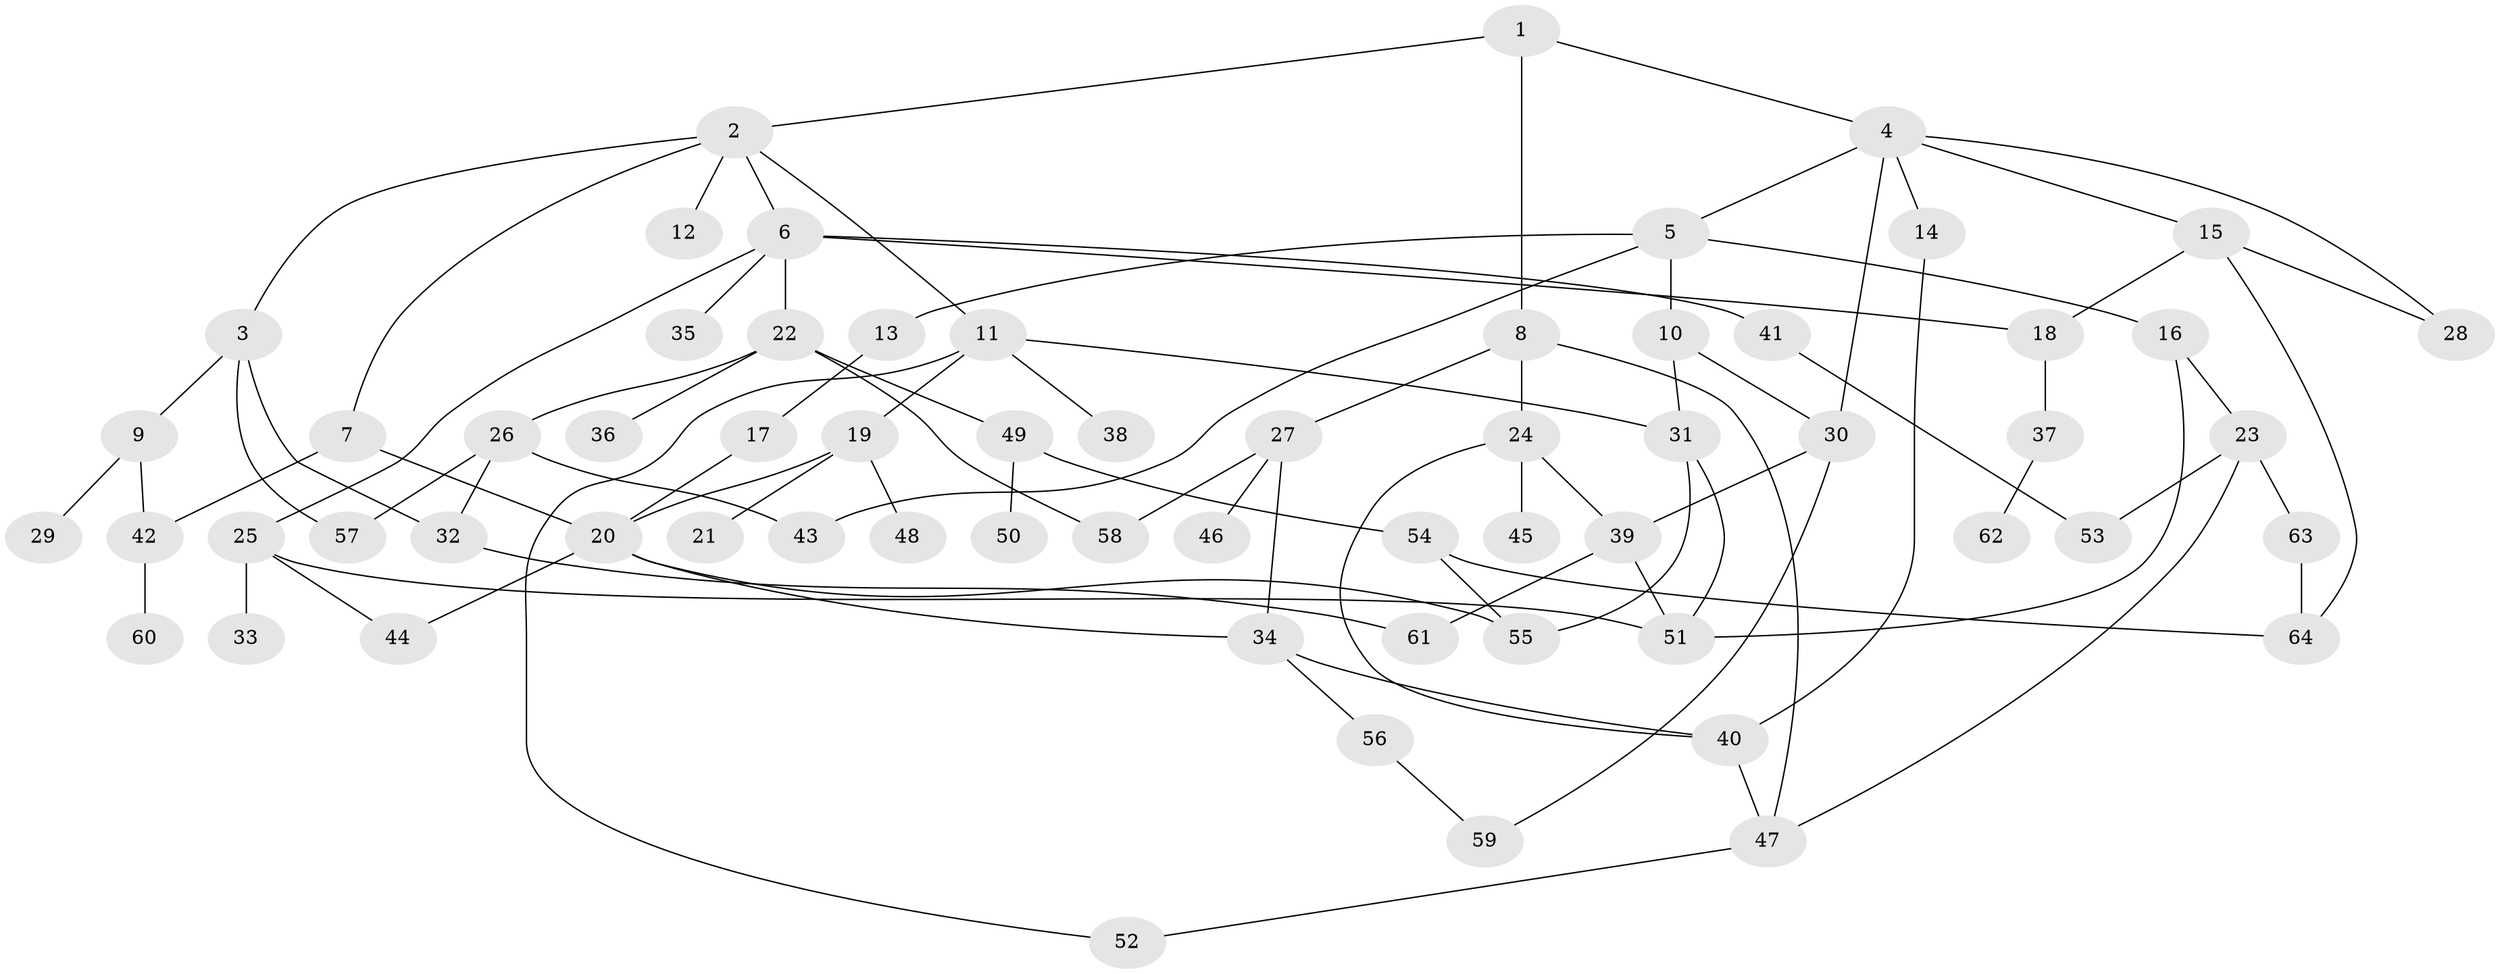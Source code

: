 // Generated by graph-tools (version 1.1) at 2025/13/03/09/25 04:13:22]
// undirected, 64 vertices, 92 edges
graph export_dot {
graph [start="1"]
  node [color=gray90,style=filled];
  1;
  2;
  3;
  4;
  5;
  6;
  7;
  8;
  9;
  10;
  11;
  12;
  13;
  14;
  15;
  16;
  17;
  18;
  19;
  20;
  21;
  22;
  23;
  24;
  25;
  26;
  27;
  28;
  29;
  30;
  31;
  32;
  33;
  34;
  35;
  36;
  37;
  38;
  39;
  40;
  41;
  42;
  43;
  44;
  45;
  46;
  47;
  48;
  49;
  50;
  51;
  52;
  53;
  54;
  55;
  56;
  57;
  58;
  59;
  60;
  61;
  62;
  63;
  64;
  1 -- 2;
  1 -- 4;
  1 -- 8;
  2 -- 3;
  2 -- 6;
  2 -- 7;
  2 -- 11;
  2 -- 12;
  3 -- 9;
  3 -- 32;
  3 -- 57;
  4 -- 5;
  4 -- 14;
  4 -- 15;
  4 -- 30;
  4 -- 28;
  5 -- 10;
  5 -- 13;
  5 -- 16;
  5 -- 43;
  6 -- 18;
  6 -- 22;
  6 -- 25;
  6 -- 35;
  6 -- 41;
  7 -- 20;
  7 -- 42;
  8 -- 24;
  8 -- 27;
  8 -- 47;
  9 -- 29;
  9 -- 42;
  10 -- 30;
  10 -- 31;
  11 -- 19;
  11 -- 31;
  11 -- 38;
  11 -- 52;
  13 -- 17;
  14 -- 40;
  15 -- 28;
  15 -- 64;
  15 -- 18;
  16 -- 23;
  16 -- 51;
  17 -- 20;
  18 -- 37;
  19 -- 21;
  19 -- 48;
  19 -- 20;
  20 -- 55;
  20 -- 34;
  20 -- 44;
  22 -- 26;
  22 -- 36;
  22 -- 49;
  22 -- 58;
  23 -- 47;
  23 -- 63;
  23 -- 53;
  24 -- 39;
  24 -- 40;
  24 -- 45;
  25 -- 33;
  25 -- 44;
  25 -- 51;
  26 -- 43;
  26 -- 32;
  26 -- 57;
  27 -- 34;
  27 -- 46;
  27 -- 58;
  30 -- 59;
  30 -- 39;
  31 -- 55;
  31 -- 51;
  32 -- 61;
  34 -- 56;
  34 -- 40;
  37 -- 62;
  39 -- 51;
  39 -- 61;
  40 -- 47;
  41 -- 53;
  42 -- 60;
  47 -- 52;
  49 -- 50;
  49 -- 54;
  54 -- 64;
  54 -- 55;
  56 -- 59;
  63 -- 64;
}
